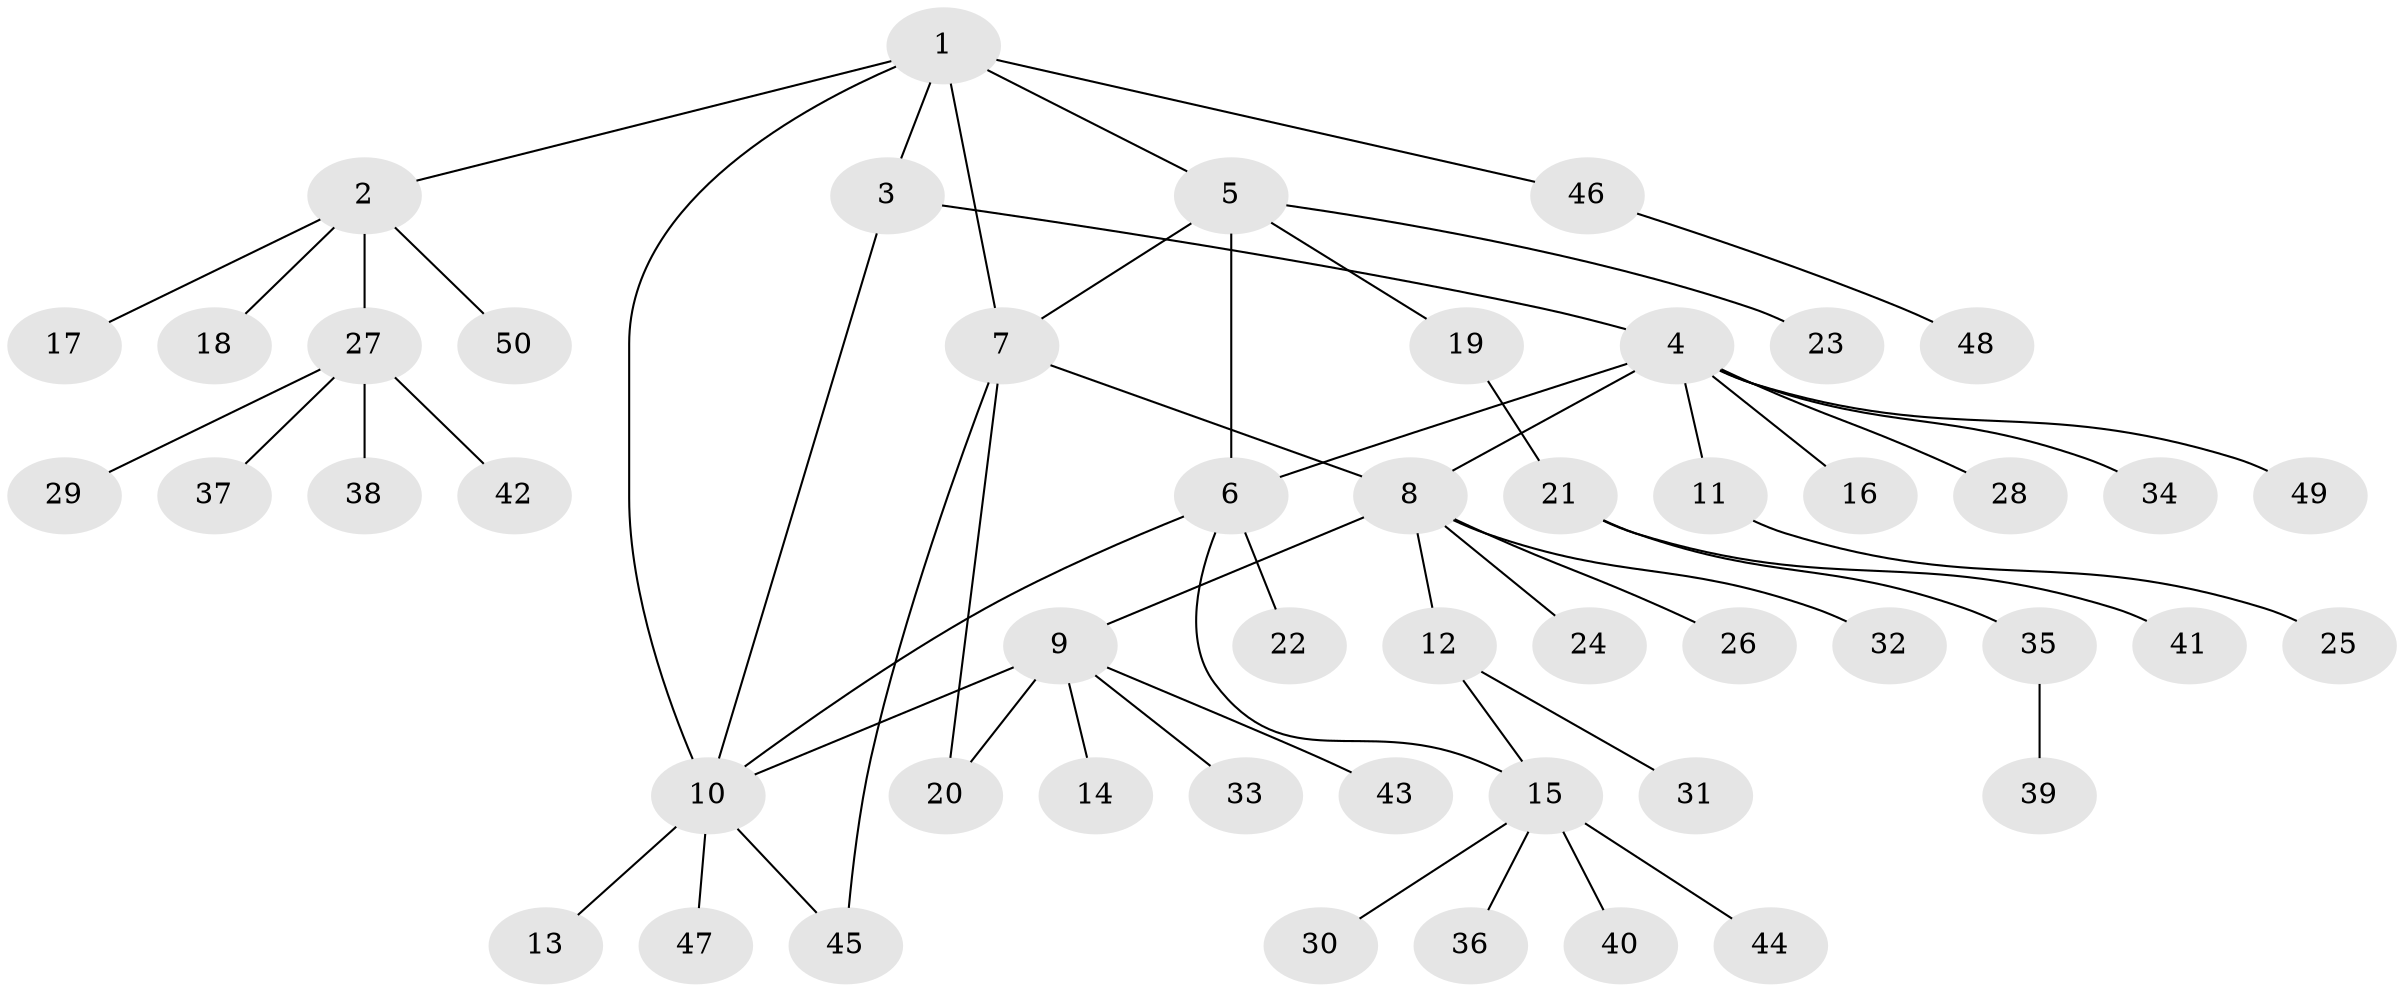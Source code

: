 // Generated by graph-tools (version 1.1) at 2025/50/03/09/25 03:50:27]
// undirected, 50 vertices, 58 edges
graph export_dot {
graph [start="1"]
  node [color=gray90,style=filled];
  1;
  2;
  3;
  4;
  5;
  6;
  7;
  8;
  9;
  10;
  11;
  12;
  13;
  14;
  15;
  16;
  17;
  18;
  19;
  20;
  21;
  22;
  23;
  24;
  25;
  26;
  27;
  28;
  29;
  30;
  31;
  32;
  33;
  34;
  35;
  36;
  37;
  38;
  39;
  40;
  41;
  42;
  43;
  44;
  45;
  46;
  47;
  48;
  49;
  50;
  1 -- 2;
  1 -- 3;
  1 -- 5;
  1 -- 7;
  1 -- 10;
  1 -- 46;
  2 -- 17;
  2 -- 18;
  2 -- 27;
  2 -- 50;
  3 -- 4;
  3 -- 10;
  4 -- 6;
  4 -- 8;
  4 -- 11;
  4 -- 16;
  4 -- 28;
  4 -- 34;
  4 -- 49;
  5 -- 6;
  5 -- 7;
  5 -- 19;
  5 -- 23;
  6 -- 10;
  6 -- 15;
  6 -- 22;
  7 -- 8;
  7 -- 20;
  7 -- 45;
  8 -- 9;
  8 -- 12;
  8 -- 24;
  8 -- 26;
  8 -- 32;
  9 -- 10;
  9 -- 14;
  9 -- 20;
  9 -- 33;
  9 -- 43;
  10 -- 13;
  10 -- 45;
  10 -- 47;
  11 -- 25;
  12 -- 15;
  12 -- 31;
  15 -- 30;
  15 -- 36;
  15 -- 40;
  15 -- 44;
  19 -- 21;
  21 -- 35;
  21 -- 41;
  27 -- 29;
  27 -- 37;
  27 -- 38;
  27 -- 42;
  35 -- 39;
  46 -- 48;
}
